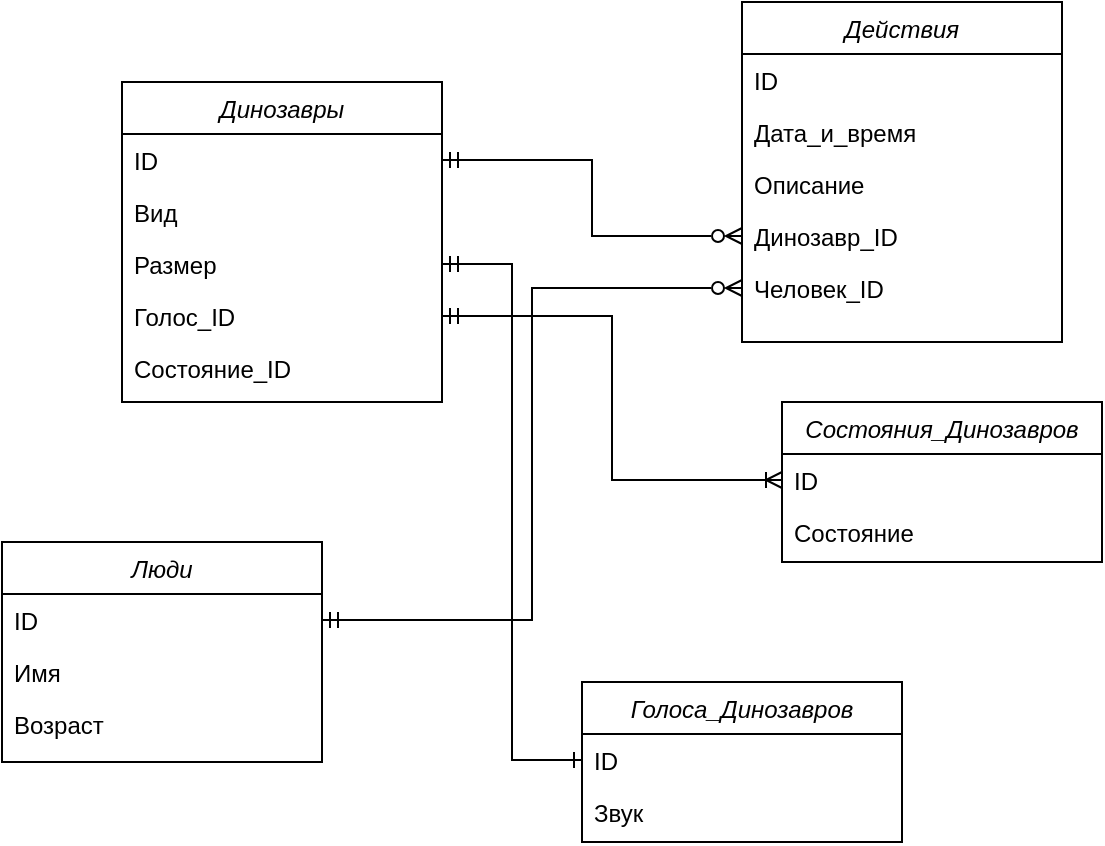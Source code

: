 <mxfile version="24.0.8" type="device">
  <diagram id="C5RBs43oDa-KdzZeNtuy" name="Page-1">
    <mxGraphModel dx="1749" dy="493" grid="1" gridSize="10" guides="1" tooltips="1" connect="1" arrows="1" fold="1" page="1" pageScale="1" pageWidth="827" pageHeight="1169" math="0" shadow="0">
      <root>
        <mxCell id="WIyWlLk6GJQsqaUBKTNV-0" />
        <mxCell id="WIyWlLk6GJQsqaUBKTNV-1" parent="WIyWlLk6GJQsqaUBKTNV-0" />
        <mxCell id="zkfFHV4jXpPFQw0GAbJ--0" value="Динозавры" style="swimlane;fontStyle=2;align=center;verticalAlign=top;childLayout=stackLayout;horizontal=1;startSize=26;horizontalStack=0;resizeParent=1;resizeLast=0;collapsible=1;marginBottom=0;rounded=0;shadow=0;strokeWidth=1;" parent="WIyWlLk6GJQsqaUBKTNV-1" vertex="1">
          <mxGeometry x="30" y="110" width="160" height="160" as="geometry">
            <mxRectangle x="230" y="140" width="160" height="26" as="alternateBounds" />
          </mxGeometry>
        </mxCell>
        <mxCell id="zkfFHV4jXpPFQw0GAbJ--1" value="ID" style="text;align=left;verticalAlign=top;spacingLeft=4;spacingRight=4;overflow=hidden;rotatable=0;points=[[0,0.5],[1,0.5]];portConstraint=eastwest;" parent="zkfFHV4jXpPFQw0GAbJ--0" vertex="1">
          <mxGeometry y="26" width="160" height="26" as="geometry" />
        </mxCell>
        <mxCell id="zkfFHV4jXpPFQw0GAbJ--2" value="Вид" style="text;align=left;verticalAlign=top;spacingLeft=4;spacingRight=4;overflow=hidden;rotatable=0;points=[[0,0.5],[1,0.5]];portConstraint=eastwest;rounded=0;shadow=0;html=0;" parent="zkfFHV4jXpPFQw0GAbJ--0" vertex="1">
          <mxGeometry y="52" width="160" height="26" as="geometry" />
        </mxCell>
        <mxCell id="zkfFHV4jXpPFQw0GAbJ--3" value="Размер" style="text;align=left;verticalAlign=top;spacingLeft=4;spacingRight=4;overflow=hidden;rotatable=0;points=[[0,0.5],[1,0.5]];portConstraint=eastwest;rounded=0;shadow=0;html=0;" parent="zkfFHV4jXpPFQw0GAbJ--0" vertex="1">
          <mxGeometry y="78" width="160" height="26" as="geometry" />
        </mxCell>
        <mxCell id="K2OaGvKO660Pv3aVyZiL-1" value="Голос_ID " style="text;align=left;verticalAlign=top;spacingLeft=4;spacingRight=4;overflow=hidden;rotatable=0;points=[[0,0.5],[1,0.5]];portConstraint=eastwest;rounded=0;shadow=0;html=0;" parent="zkfFHV4jXpPFQw0GAbJ--0" vertex="1">
          <mxGeometry y="104" width="160" height="26" as="geometry" />
        </mxCell>
        <mxCell id="yqWswYjxeLNXC9YtY888-0" value="Состояние_ID " style="text;align=left;verticalAlign=top;spacingLeft=4;spacingRight=4;overflow=hidden;rotatable=0;points=[[0,0.5],[1,0.5]];portConstraint=eastwest;rounded=0;shadow=0;html=0;" parent="zkfFHV4jXpPFQw0GAbJ--0" vertex="1">
          <mxGeometry y="130" width="160" height="26" as="geometry" />
        </mxCell>
        <mxCell id="K2OaGvKO660Pv3aVyZiL-2" value="Голоса_Динозавров" style="swimlane;fontStyle=2;align=center;verticalAlign=top;childLayout=stackLayout;horizontal=1;startSize=26;horizontalStack=0;resizeParent=1;resizeLast=0;collapsible=1;marginBottom=0;rounded=0;shadow=0;strokeWidth=1;" parent="WIyWlLk6GJQsqaUBKTNV-1" vertex="1">
          <mxGeometry x="260" y="410" width="160" height="80" as="geometry">
            <mxRectangle x="230" y="140" width="160" height="26" as="alternateBounds" />
          </mxGeometry>
        </mxCell>
        <mxCell id="K2OaGvKO660Pv3aVyZiL-3" value="ID" style="text;align=left;verticalAlign=top;spacingLeft=4;spacingRight=4;overflow=hidden;rotatable=0;points=[[0,0.5],[1,0.5]];portConstraint=eastwest;" parent="K2OaGvKO660Pv3aVyZiL-2" vertex="1">
          <mxGeometry y="26" width="160" height="26" as="geometry" />
        </mxCell>
        <mxCell id="K2OaGvKO660Pv3aVyZiL-4" value="Звук" style="text;align=left;verticalAlign=top;spacingLeft=4;spacingRight=4;overflow=hidden;rotatable=0;points=[[0,0.5],[1,0.5]];portConstraint=eastwest;rounded=0;shadow=0;html=0;" parent="K2OaGvKO660Pv3aVyZiL-2" vertex="1">
          <mxGeometry y="52" width="160" height="26" as="geometry" />
        </mxCell>
        <mxCell id="K2OaGvKO660Pv3aVyZiL-7" value="Состояния_Динозавров" style="swimlane;fontStyle=2;align=center;verticalAlign=top;childLayout=stackLayout;horizontal=1;startSize=26;horizontalStack=0;resizeParent=1;resizeLast=0;collapsible=1;marginBottom=0;rounded=0;shadow=0;strokeWidth=1;" parent="WIyWlLk6GJQsqaUBKTNV-1" vertex="1">
          <mxGeometry x="360" y="270" width="160" height="80" as="geometry">
            <mxRectangle x="230" y="140" width="160" height="26" as="alternateBounds" />
          </mxGeometry>
        </mxCell>
        <mxCell id="K2OaGvKO660Pv3aVyZiL-8" value="ID" style="text;align=left;verticalAlign=top;spacingLeft=4;spacingRight=4;overflow=hidden;rotatable=0;points=[[0,0.5],[1,0.5]];portConstraint=eastwest;" parent="K2OaGvKO660Pv3aVyZiL-7" vertex="1">
          <mxGeometry y="26" width="160" height="26" as="geometry" />
        </mxCell>
        <mxCell id="K2OaGvKO660Pv3aVyZiL-10" value="Состояние" style="text;align=left;verticalAlign=top;spacingLeft=4;spacingRight=4;overflow=hidden;rotatable=0;points=[[0,0.5],[1,0.5]];portConstraint=eastwest;rounded=0;shadow=0;html=0;" parent="K2OaGvKO660Pv3aVyZiL-7" vertex="1">
          <mxGeometry y="52" width="160" height="26" as="geometry" />
        </mxCell>
        <mxCell id="K2OaGvKO660Pv3aVyZiL-12" value="Люди" style="swimlane;fontStyle=2;align=center;verticalAlign=top;childLayout=stackLayout;horizontal=1;startSize=26;horizontalStack=0;resizeParent=1;resizeLast=0;collapsible=1;marginBottom=0;rounded=0;shadow=0;strokeWidth=1;" parent="WIyWlLk6GJQsqaUBKTNV-1" vertex="1">
          <mxGeometry x="-30" y="340" width="160" height="110" as="geometry">
            <mxRectangle x="230" y="140" width="160" height="26" as="alternateBounds" />
          </mxGeometry>
        </mxCell>
        <mxCell id="K2OaGvKO660Pv3aVyZiL-13" value="ID" style="text;align=left;verticalAlign=top;spacingLeft=4;spacingRight=4;overflow=hidden;rotatable=0;points=[[0,0.5],[1,0.5]];portConstraint=eastwest;" parent="K2OaGvKO660Pv3aVyZiL-12" vertex="1">
          <mxGeometry y="26" width="160" height="26" as="geometry" />
        </mxCell>
        <mxCell id="K2OaGvKO660Pv3aVyZiL-14" value="Имя" style="text;align=left;verticalAlign=top;spacingLeft=4;spacingRight=4;overflow=hidden;rotatable=0;points=[[0,0.5],[1,0.5]];portConstraint=eastwest;rounded=0;shadow=0;html=0;" parent="K2OaGvKO660Pv3aVyZiL-12" vertex="1">
          <mxGeometry y="52" width="160" height="26" as="geometry" />
        </mxCell>
        <mxCell id="K2OaGvKO660Pv3aVyZiL-15" value="Возраст" style="text;align=left;verticalAlign=top;spacingLeft=4;spacingRight=4;overflow=hidden;rotatable=0;points=[[0,0.5],[1,0.5]];portConstraint=eastwest;rounded=0;shadow=0;html=0;" parent="K2OaGvKO660Pv3aVyZiL-12" vertex="1">
          <mxGeometry y="78" width="160" height="26" as="geometry" />
        </mxCell>
        <mxCell id="K2OaGvKO660Pv3aVyZiL-17" value="Действия" style="swimlane;fontStyle=2;align=center;verticalAlign=top;childLayout=stackLayout;horizontal=1;startSize=26;horizontalStack=0;resizeParent=1;resizeLast=0;collapsible=1;marginBottom=0;rounded=0;shadow=0;strokeWidth=1;" parent="WIyWlLk6GJQsqaUBKTNV-1" vertex="1">
          <mxGeometry x="340" y="70" width="160" height="170" as="geometry">
            <mxRectangle x="230" y="140" width="160" height="26" as="alternateBounds" />
          </mxGeometry>
        </mxCell>
        <mxCell id="K2OaGvKO660Pv3aVyZiL-18" value="ID" style="text;align=left;verticalAlign=top;spacingLeft=4;spacingRight=4;overflow=hidden;rotatable=0;points=[[0,0.5],[1,0.5]];portConstraint=eastwest;" parent="K2OaGvKO660Pv3aVyZiL-17" vertex="1">
          <mxGeometry y="26" width="160" height="26" as="geometry" />
        </mxCell>
        <mxCell id="K2OaGvKO660Pv3aVyZiL-19" value="Дата_и_время" style="text;align=left;verticalAlign=top;spacingLeft=4;spacingRight=4;overflow=hidden;rotatable=0;points=[[0,0.5],[1,0.5]];portConstraint=eastwest;rounded=0;shadow=0;html=0;" parent="K2OaGvKO660Pv3aVyZiL-17" vertex="1">
          <mxGeometry y="52" width="160" height="26" as="geometry" />
        </mxCell>
        <mxCell id="K2OaGvKO660Pv3aVyZiL-20" value="Описание" style="text;align=left;verticalAlign=top;spacingLeft=4;spacingRight=4;overflow=hidden;rotatable=0;points=[[0,0.5],[1,0.5]];portConstraint=eastwest;rounded=0;shadow=0;html=0;" parent="K2OaGvKO660Pv3aVyZiL-17" vertex="1">
          <mxGeometry y="78" width="160" height="26" as="geometry" />
        </mxCell>
        <mxCell id="K2OaGvKO660Pv3aVyZiL-21" value="Динозавр_ID" style="text;align=left;verticalAlign=top;spacingLeft=4;spacingRight=4;overflow=hidden;rotatable=0;points=[[0,0.5],[1,0.5]];portConstraint=eastwest;rounded=0;shadow=0;html=0;" parent="K2OaGvKO660Pv3aVyZiL-17" vertex="1">
          <mxGeometry y="104" width="160" height="26" as="geometry" />
        </mxCell>
        <mxCell id="K2OaGvKO660Pv3aVyZiL-26" value="Человек_ID" style="text;align=left;verticalAlign=top;spacingLeft=4;spacingRight=4;overflow=hidden;rotatable=0;points=[[0,0.5],[1,0.5]];portConstraint=eastwest;rounded=0;shadow=0;html=0;" parent="K2OaGvKO660Pv3aVyZiL-17" vertex="1">
          <mxGeometry y="130" width="160" height="26" as="geometry" />
        </mxCell>
        <mxCell id="K2OaGvKO660Pv3aVyZiL-27" style="edgeStyle=orthogonalEdgeStyle;rounded=0;orthogonalLoop=1;jettySize=auto;html=1;exitX=1;exitY=0.5;exitDx=0;exitDy=0;entryX=0;entryY=0.5;entryDx=0;entryDy=0;startArrow=ERmandOne;startFill=0;endArrow=ERzeroToMany;endFill=0;" parent="WIyWlLk6GJQsqaUBKTNV-1" source="K2OaGvKO660Pv3aVyZiL-13" target="K2OaGvKO660Pv3aVyZiL-26" edge="1">
          <mxGeometry relative="1" as="geometry" />
        </mxCell>
        <mxCell id="K2OaGvKO660Pv3aVyZiL-28" style="edgeStyle=orthogonalEdgeStyle;rounded=0;orthogonalLoop=1;jettySize=auto;html=1;exitX=1;exitY=0.5;exitDx=0;exitDy=0;entryX=0;entryY=0.5;entryDx=0;entryDy=0;startArrow=ERmandOne;startFill=0;endArrow=ERzeroToMany;endFill=0;" parent="WIyWlLk6GJQsqaUBKTNV-1" source="zkfFHV4jXpPFQw0GAbJ--1" target="K2OaGvKO660Pv3aVyZiL-21" edge="1">
          <mxGeometry relative="1" as="geometry" />
        </mxCell>
        <mxCell id="K2OaGvKO660Pv3aVyZiL-32" style="edgeStyle=orthogonalEdgeStyle;rounded=0;orthogonalLoop=1;jettySize=auto;html=1;exitX=1;exitY=0.5;exitDx=0;exitDy=0;startArrow=ERmandOne;startFill=0;endArrow=ERoneToMany;endFill=0;" parent="WIyWlLk6GJQsqaUBKTNV-1" source="K2OaGvKO660Pv3aVyZiL-1" target="K2OaGvKO660Pv3aVyZiL-8" edge="1">
          <mxGeometry relative="1" as="geometry" />
        </mxCell>
        <mxCell id="K2OaGvKO660Pv3aVyZiL-33" style="edgeStyle=orthogonalEdgeStyle;rounded=0;orthogonalLoop=1;jettySize=auto;html=1;exitX=1;exitY=0.5;exitDx=0;exitDy=0;entryX=0;entryY=0.5;entryDx=0;entryDy=0;startArrow=ERmandOne;startFill=0;endArrow=ERone;endFill=0;" parent="WIyWlLk6GJQsqaUBKTNV-1" source="zkfFHV4jXpPFQw0GAbJ--3" target="K2OaGvKO660Pv3aVyZiL-3" edge="1">
          <mxGeometry relative="1" as="geometry" />
        </mxCell>
      </root>
    </mxGraphModel>
  </diagram>
</mxfile>
